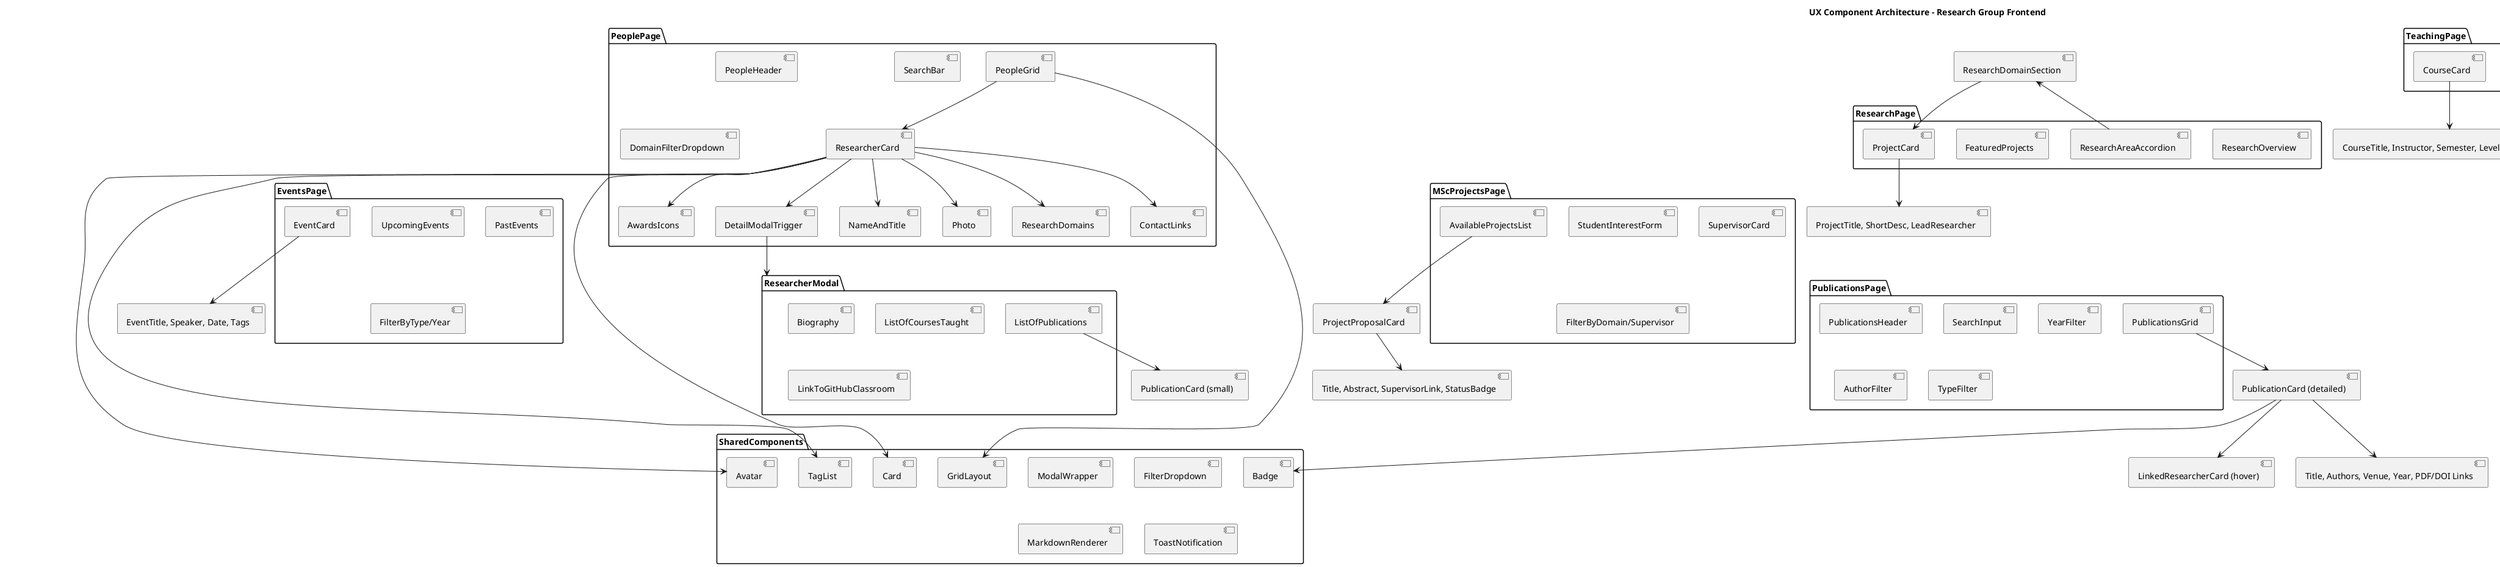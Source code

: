 @startuml FullUXResearchWebsite

title UX Component Architecture – Research Group Frontend

' ================= NAVBAR ===================
package "Navbar" {
  [Navbar] --> [Logo]
  [Navbar] --> [NavLinks]
  [NavLinks] --> [Link: People]
  [NavLinks] --> [Link: Publications]
  [NavLinks] --> [Link: Research]
  [NavLinks] --> [Link: Events]
  [NavLinks] --> [Link: Teaching]
  [NavLinks] --> [Link: MSc Projects]
  [NavLinks] --> [Link: Vacancies]
  [NavLinks] --> [Link: Awards]
  [Navbar] --> [GitHub / LinkedIn Icons]
  [Navbar] --> [LanguageSwitcher]
}

' ================= PEOPLE PAGE ===================
package "PeoplePage" {
  [PeopleHeader]
  [SearchBar]
  [DomainFilterDropdown]
  [PeopleGrid]
  [ResearcherCard]

  [PeopleGrid] --> [ResearcherCard]
  [ResearcherCard] --> [NameAndTitle]
  [ResearcherCard] --> [Photo]
  [ResearcherCard] --> [ResearchDomains]
  [ResearcherCard] --> [ContactLinks]
  [ResearcherCard] --> [AwardsIcons]
  [ResearcherCard] --> [DetailModalTrigger]
}

[DetailModalTrigger] --> [ResearcherModal]
package "ResearcherModal" {
  [Biography]
  [ListOfPublications]
  [ListOfCoursesTaught]
  [LinkToGitHubClassroom]
}

[ListOfPublications] --> [PublicationCard (small)]

' ================= PUBLICATIONS PAGE ===================
package "PublicationsPage" {
  [PublicationsHeader]
  [SearchInput]
  [YearFilter]
  [AuthorFilter]
  [TypeFilter]
  [PublicationsGrid]
}

[PublicationsGrid] --> [PublicationCard (detailed)]
[PublicationCard (detailed)] --> [Title, Authors, Venue, Year, PDF/DOI Links]
[PublicationCard (detailed)] --> [LinkedResearcherCard (hover)]

' ================= RESEARCH PAGE ===================
package "ResearchPage" {
  [ResearchOverview]
  [ResearchAreaAccordion]
  [FeaturedProjects]
  [ProjectCard]
}

[ResearchAreaAccordion] --> [ResearchDomainSection]
[ResearchDomainSection] --> [ProjectCard]
[ProjectCard] --> [ProjectTitle, ShortDesc, LeadResearcher]

' ================= EVENTS PAGE ===================
package "EventsPage" {
  [UpcomingEvents]
  [PastEvents]
  [EventCard]
  [FilterByType/Year]
}

[EventCard] --> [EventTitle, Speaker, Date, Tags]

' ================= TEACHING PAGE ===================
package "TeachingPage" {
  [TeachingOverview]
  [CourseList]
  [CourseCard]
}

[CourseCard] --> [CourseTitle, Instructor, Semester, Level, Description]

' ================= MSc PROJECTS PAGE ===================
package "MScProjectsPage" {
  [AvailableProjectsList]
  [StudentInterestForm]
  [SupervisorCard]
  [FilterByDomain/Supervisor]
}

[AvailableProjectsList] --> [ProjectProposalCard]
[ProjectProposalCard] --> [Title, Abstract, SupervisorLink, StatusBadge]

' ================= VACANCIES PAGE ===================
package "VacanciesPage" {
  [VacancyList]
  [FilterByType]
  [VacancyCard]
}

[VacancyCard] --> [Title, Type (PhD/Postdoc/etc), Deadline, ApplyLink]

' ================= SHARED COMPONENTS ===================
package "SharedComponents" {
  [ModalWrapper]
  [FilterDropdown]
  [SearchInput]
  [Card]
  [Badge]
  [Avatar]
  [TagList]
  [GridLayout]
  [MarkdownRenderer]
  [ToastNotification]
}

' === Component reuse examples
[PeopleGrid] --> [GridLayout]
[ResearcherCard] --> [Avatar]
[ResearcherCard] --> [Card]
[ResearcherCard] --> [TagList]
[PublicationCard (detailed)] --> [Badge]

@enduml

